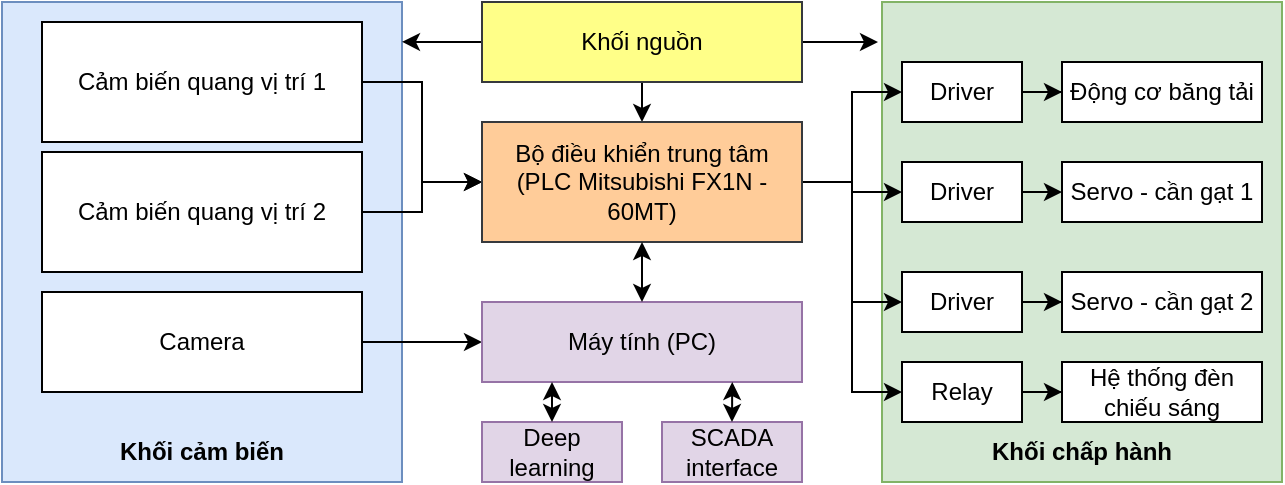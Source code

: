 <mxfile version="20.4.1" type="device"><diagram id="CLrOW8TAXcYN_aWdduyI" name="Trang-1"><mxGraphModel dx="748" dy="358" grid="1" gridSize="10" guides="1" tooltips="1" connect="1" arrows="1" fold="1" page="1" pageScale="1" pageWidth="827" pageHeight="1169" math="0" shadow="0"><root><mxCell id="0"/><mxCell id="1" parent="0"/><mxCell id="dKApEZVR9fGEpiewIZ-n-1" value="" style="rounded=0;whiteSpace=wrap;html=1;fillColor=#dae8fc;strokeColor=#6c8ebf;" parent="1" vertex="1"><mxGeometry x="40" y="80" width="200" height="240" as="geometry"/></mxCell><mxCell id="dKApEZVR9fGEpiewIZ-n-28" style="edgeStyle=orthogonalEdgeStyle;rounded=0;orthogonalLoop=1;jettySize=auto;html=1;exitX=1;exitY=0.5;exitDx=0;exitDy=0;entryX=0;entryY=0.5;entryDx=0;entryDy=0;" parent="1" source="dKApEZVR9fGEpiewIZ-n-2" target="dKApEZVR9fGEpiewIZ-n-15" edge="1"><mxGeometry relative="1" as="geometry"/></mxCell><mxCell id="dKApEZVR9fGEpiewIZ-n-2" value="Cảm biến quang vị trí 1" style="rounded=0;whiteSpace=wrap;html=1;" parent="1" vertex="1"><mxGeometry x="60" y="90" width="160" height="60" as="geometry"/></mxCell><mxCell id="dKApEZVR9fGEpiewIZ-n-26" style="edgeStyle=orthogonalEdgeStyle;rounded=0;orthogonalLoop=1;jettySize=auto;html=1;exitX=1;exitY=0.5;exitDx=0;exitDy=0;entryX=0;entryY=0.5;entryDx=0;entryDy=0;" parent="1" source="dKApEZVR9fGEpiewIZ-n-3" target="dKApEZVR9fGEpiewIZ-n-15" edge="1"><mxGeometry relative="1" as="geometry"/></mxCell><mxCell id="dKApEZVR9fGEpiewIZ-n-3" value="Cảm biến quang vị trí 2" style="rounded=0;whiteSpace=wrap;html=1;" parent="1" vertex="1"><mxGeometry x="60" y="155" width="160" height="60" as="geometry"/></mxCell><mxCell id="dKApEZVR9fGEpiewIZ-n-25" style="edgeStyle=orthogonalEdgeStyle;rounded=0;orthogonalLoop=1;jettySize=auto;html=1;exitX=1;exitY=0.5;exitDx=0;exitDy=0;entryX=0;entryY=0.5;entryDx=0;entryDy=0;" parent="1" source="dKApEZVR9fGEpiewIZ-n-4" target="dKApEZVR9fGEpiewIZ-n-16" edge="1"><mxGeometry relative="1" as="geometry"/></mxCell><mxCell id="dKApEZVR9fGEpiewIZ-n-4" value="Camera" style="rounded=0;whiteSpace=wrap;html=1;" parent="1" vertex="1"><mxGeometry x="60" y="225" width="160" height="50" as="geometry"/></mxCell><mxCell id="dKApEZVR9fGEpiewIZ-n-5" value="Khối cảm biến" style="text;html=1;strokeColor=none;fillColor=none;align=center;verticalAlign=middle;whiteSpace=wrap;rounded=0;fontStyle=1" parent="1" vertex="1"><mxGeometry x="90" y="290" width="100" height="30" as="geometry"/></mxCell><mxCell id="dKApEZVR9fGEpiewIZ-n-22" style="edgeStyle=orthogonalEdgeStyle;rounded=0;orthogonalLoop=1;jettySize=auto;html=1;exitX=0.5;exitY=1;exitDx=0;exitDy=0;entryX=0.5;entryY=0;entryDx=0;entryDy=0;" parent="1" source="dKApEZVR9fGEpiewIZ-n-6" target="dKApEZVR9fGEpiewIZ-n-15" edge="1"><mxGeometry relative="1" as="geometry"/></mxCell><mxCell id="dKApEZVR9fGEpiewIZ-n-23" style="edgeStyle=orthogonalEdgeStyle;rounded=0;orthogonalLoop=1;jettySize=auto;html=1;exitX=0;exitY=0.5;exitDx=0;exitDy=0;entryX=1;entryY=0.083;entryDx=0;entryDy=0;entryPerimeter=0;" parent="1" source="dKApEZVR9fGEpiewIZ-n-6" target="dKApEZVR9fGEpiewIZ-n-1" edge="1"><mxGeometry relative="1" as="geometry"/></mxCell><mxCell id="dKApEZVR9fGEpiewIZ-n-24" style="edgeStyle=orthogonalEdgeStyle;rounded=0;orthogonalLoop=1;jettySize=auto;html=1;exitX=1;exitY=0.5;exitDx=0;exitDy=0;entryX=-0.01;entryY=0.083;entryDx=0;entryDy=0;entryPerimeter=0;" parent="1" source="dKApEZVR9fGEpiewIZ-n-6" target="dKApEZVR9fGEpiewIZ-n-7" edge="1"><mxGeometry relative="1" as="geometry"/></mxCell><mxCell id="dKApEZVR9fGEpiewIZ-n-6" value="Khối nguồn" style="rounded=0;whiteSpace=wrap;html=1;fillColor=#ffff88;strokeColor=#36393d;" parent="1" vertex="1"><mxGeometry x="280" y="80" width="160" height="40" as="geometry"/></mxCell><mxCell id="dKApEZVR9fGEpiewIZ-n-7" value="" style="rounded=0;whiteSpace=wrap;html=1;fillColor=#d5e8d4;strokeColor=#82b366;" parent="1" vertex="1"><mxGeometry x="480" y="80" width="200" height="240" as="geometry"/></mxCell><mxCell id="dKApEZVR9fGEpiewIZ-n-8" value="Khối chấp hành" style="text;html=1;strokeColor=none;fillColor=none;align=center;verticalAlign=middle;whiteSpace=wrap;rounded=0;fontStyle=1" parent="1" vertex="1"><mxGeometry x="530" y="290" width="100" height="30" as="geometry"/></mxCell><mxCell id="dKApEZVR9fGEpiewIZ-n-35" value="" style="edgeStyle=orthogonalEdgeStyle;rounded=0;orthogonalLoop=1;jettySize=auto;html=1;" parent="1" source="dKApEZVR9fGEpiewIZ-n-9" target="dKApEZVR9fGEpiewIZ-n-10" edge="1"><mxGeometry relative="1" as="geometry"/></mxCell><mxCell id="dKApEZVR9fGEpiewIZ-n-9" value="Driver" style="rounded=0;whiteSpace=wrap;html=1;" parent="1" vertex="1"><mxGeometry x="490" y="110" width="60" height="30" as="geometry"/></mxCell><mxCell id="dKApEZVR9fGEpiewIZ-n-10" value="Động cơ băng tải" style="rounded=0;whiteSpace=wrap;html=1;" parent="1" vertex="1"><mxGeometry x="570" y="110" width="100" height="30" as="geometry"/></mxCell><mxCell id="dKApEZVR9fGEpiewIZ-n-37" value="" style="edgeStyle=orthogonalEdgeStyle;rounded=0;orthogonalLoop=1;jettySize=auto;html=1;" parent="1" source="dKApEZVR9fGEpiewIZ-n-12" target="dKApEZVR9fGEpiewIZ-n-14" edge="1"><mxGeometry relative="1" as="geometry"/></mxCell><mxCell id="dKApEZVR9fGEpiewIZ-n-12" value="Driver" style="rounded=0;whiteSpace=wrap;html=1;" parent="1" vertex="1"><mxGeometry x="490" y="215" width="60" height="30" as="geometry"/></mxCell><mxCell id="dKApEZVR9fGEpiewIZ-n-13" value="Servo - cần gạt 1" style="rounded=0;whiteSpace=wrap;html=1;" parent="1" vertex="1"><mxGeometry x="570" y="160" width="100" height="30" as="geometry"/></mxCell><mxCell id="dKApEZVR9fGEpiewIZ-n-14" value="Servo - cần gạt 2" style="rounded=0;whiteSpace=wrap;html=1;" parent="1" vertex="1"><mxGeometry x="570" y="215" width="100" height="30" as="geometry"/></mxCell><mxCell id="dKApEZVR9fGEpiewIZ-n-31" style="edgeStyle=orthogonalEdgeStyle;rounded=0;orthogonalLoop=1;jettySize=auto;html=1;exitX=1;exitY=0.5;exitDx=0;exitDy=0;entryX=0;entryY=0.5;entryDx=0;entryDy=0;" parent="1" source="dKApEZVR9fGEpiewIZ-n-15" target="dKApEZVR9fGEpiewIZ-n-9" edge="1"><mxGeometry relative="1" as="geometry"/></mxCell><mxCell id="dKApEZVR9fGEpiewIZ-n-32" style="edgeStyle=orthogonalEdgeStyle;rounded=0;orthogonalLoop=1;jettySize=auto;html=1;exitX=1;exitY=0.5;exitDx=0;exitDy=0;entryX=0;entryY=0.5;entryDx=0;entryDy=0;" parent="1" source="dKApEZVR9fGEpiewIZ-n-15" target="XhbnTxthoZFedUbFkdPS-2" edge="1"><mxGeometry relative="1" as="geometry"><mxPoint x="490" y="185" as="targetPoint"/></mxGeometry></mxCell><mxCell id="dKApEZVR9fGEpiewIZ-n-33" style="edgeStyle=orthogonalEdgeStyle;rounded=0;orthogonalLoop=1;jettySize=auto;html=1;exitX=1;exitY=0.5;exitDx=0;exitDy=0;entryX=0;entryY=0.5;entryDx=0;entryDy=0;" parent="1" source="dKApEZVR9fGEpiewIZ-n-15" target="dKApEZVR9fGEpiewIZ-n-12" edge="1"><mxGeometry relative="1" as="geometry"/></mxCell><mxCell id="XhbnTxthoZFedUbFkdPS-7" style="edgeStyle=orthogonalEdgeStyle;rounded=0;orthogonalLoop=1;jettySize=auto;html=1;entryX=0;entryY=0.5;entryDx=0;entryDy=0;" edge="1" parent="1" source="dKApEZVR9fGEpiewIZ-n-15" target="XhbnTxthoZFedUbFkdPS-4"><mxGeometry relative="1" as="geometry"/></mxCell><mxCell id="dKApEZVR9fGEpiewIZ-n-15" value="Bộ điều khiển trung tâm &lt;br&gt;(PLC Mitsubishi FX1N - 60MT)" style="rounded=0;whiteSpace=wrap;html=1;fillColor=#ffcc99;strokeColor=#36393d;" parent="1" vertex="1"><mxGeometry x="280" y="140" width="160" height="60" as="geometry"/></mxCell><mxCell id="dKApEZVR9fGEpiewIZ-n-16" value="Máy tính (PC)" style="rounded=0;whiteSpace=wrap;html=1;fillColor=#e1d5e7;strokeColor=#9673a6;" parent="1" vertex="1"><mxGeometry x="280" y="230" width="160" height="40" as="geometry"/></mxCell><mxCell id="dKApEZVR9fGEpiewIZ-n-18" value="SCADA interface" style="rounded=0;whiteSpace=wrap;html=1;fillColor=#e1d5e7;strokeColor=#9673a6;" parent="1" vertex="1"><mxGeometry x="370" y="290" width="70" height="30" as="geometry"/></mxCell><mxCell id="dKApEZVR9fGEpiewIZ-n-30" value="" style="endArrow=classic;startArrow=classic;html=1;rounded=0;entryX=0.5;entryY=1;entryDx=0;entryDy=0;exitX=0.5;exitY=0;exitDx=0;exitDy=0;" parent="1" source="dKApEZVR9fGEpiewIZ-n-16" target="dKApEZVR9fGEpiewIZ-n-15" edge="1"><mxGeometry width="50" height="50" relative="1" as="geometry"><mxPoint x="360" y="220" as="sourcePoint"/><mxPoint x="410" y="210" as="targetPoint"/></mxGeometry></mxCell><mxCell id="JDUDjqDllbaHohmICVoZ-3" value="Deep learning" style="rounded=0;whiteSpace=wrap;html=1;fillColor=#e1d5e7;strokeColor=#9673a6;" parent="1" vertex="1"><mxGeometry x="280" y="290" width="70" height="30" as="geometry"/></mxCell><mxCell id="JDUDjqDllbaHohmICVoZ-4" value="" style="endArrow=classic;startArrow=classic;html=1;rounded=0;exitX=0.5;exitY=0;exitDx=0;exitDy=0;" parent="1" source="JDUDjqDllbaHohmICVoZ-3" edge="1"><mxGeometry width="50" height="50" relative="1" as="geometry"><mxPoint x="390" y="280" as="sourcePoint"/><mxPoint x="315" y="270" as="targetPoint"/></mxGeometry></mxCell><mxCell id="JDUDjqDllbaHohmICVoZ-6" value="" style="endArrow=classic;startArrow=classic;html=1;rounded=0;exitX=0.5;exitY=0;exitDx=0;exitDy=0;entryX=0.782;entryY=1;entryDx=0;entryDy=0;entryPerimeter=0;" parent="1" source="dKApEZVR9fGEpiewIZ-n-18" target="dKApEZVR9fGEpiewIZ-n-16" edge="1"><mxGeometry width="50" height="50" relative="1" as="geometry"><mxPoint x="325" y="300" as="sourcePoint"/><mxPoint x="325" y="280" as="targetPoint"/></mxGeometry></mxCell><mxCell id="XhbnTxthoZFedUbFkdPS-1" value="" style="edgeStyle=orthogonalEdgeStyle;rounded=0;orthogonalLoop=1;jettySize=auto;html=1;" edge="1" source="XhbnTxthoZFedUbFkdPS-2" parent="1"><mxGeometry relative="1" as="geometry"><mxPoint x="570" y="175" as="targetPoint"/></mxGeometry></mxCell><mxCell id="XhbnTxthoZFedUbFkdPS-2" value="Driver" style="rounded=0;whiteSpace=wrap;html=1;" vertex="1" parent="1"><mxGeometry x="490" y="160" width="60" height="30" as="geometry"/></mxCell><mxCell id="XhbnTxthoZFedUbFkdPS-3" value="" style="edgeStyle=orthogonalEdgeStyle;rounded=0;orthogonalLoop=1;jettySize=auto;html=1;" edge="1" parent="1" source="XhbnTxthoZFedUbFkdPS-4" target="XhbnTxthoZFedUbFkdPS-5"><mxGeometry relative="1" as="geometry"/></mxCell><mxCell id="XhbnTxthoZFedUbFkdPS-4" value="Relay" style="rounded=0;whiteSpace=wrap;html=1;" vertex="1" parent="1"><mxGeometry x="490" y="260" width="60" height="30" as="geometry"/></mxCell><mxCell id="XhbnTxthoZFedUbFkdPS-5" value="Hệ thống đèn chiếu sáng" style="rounded=0;whiteSpace=wrap;html=1;" vertex="1" parent="1"><mxGeometry x="570" y="260" width="100" height="30" as="geometry"/></mxCell></root></mxGraphModel></diagram></mxfile>